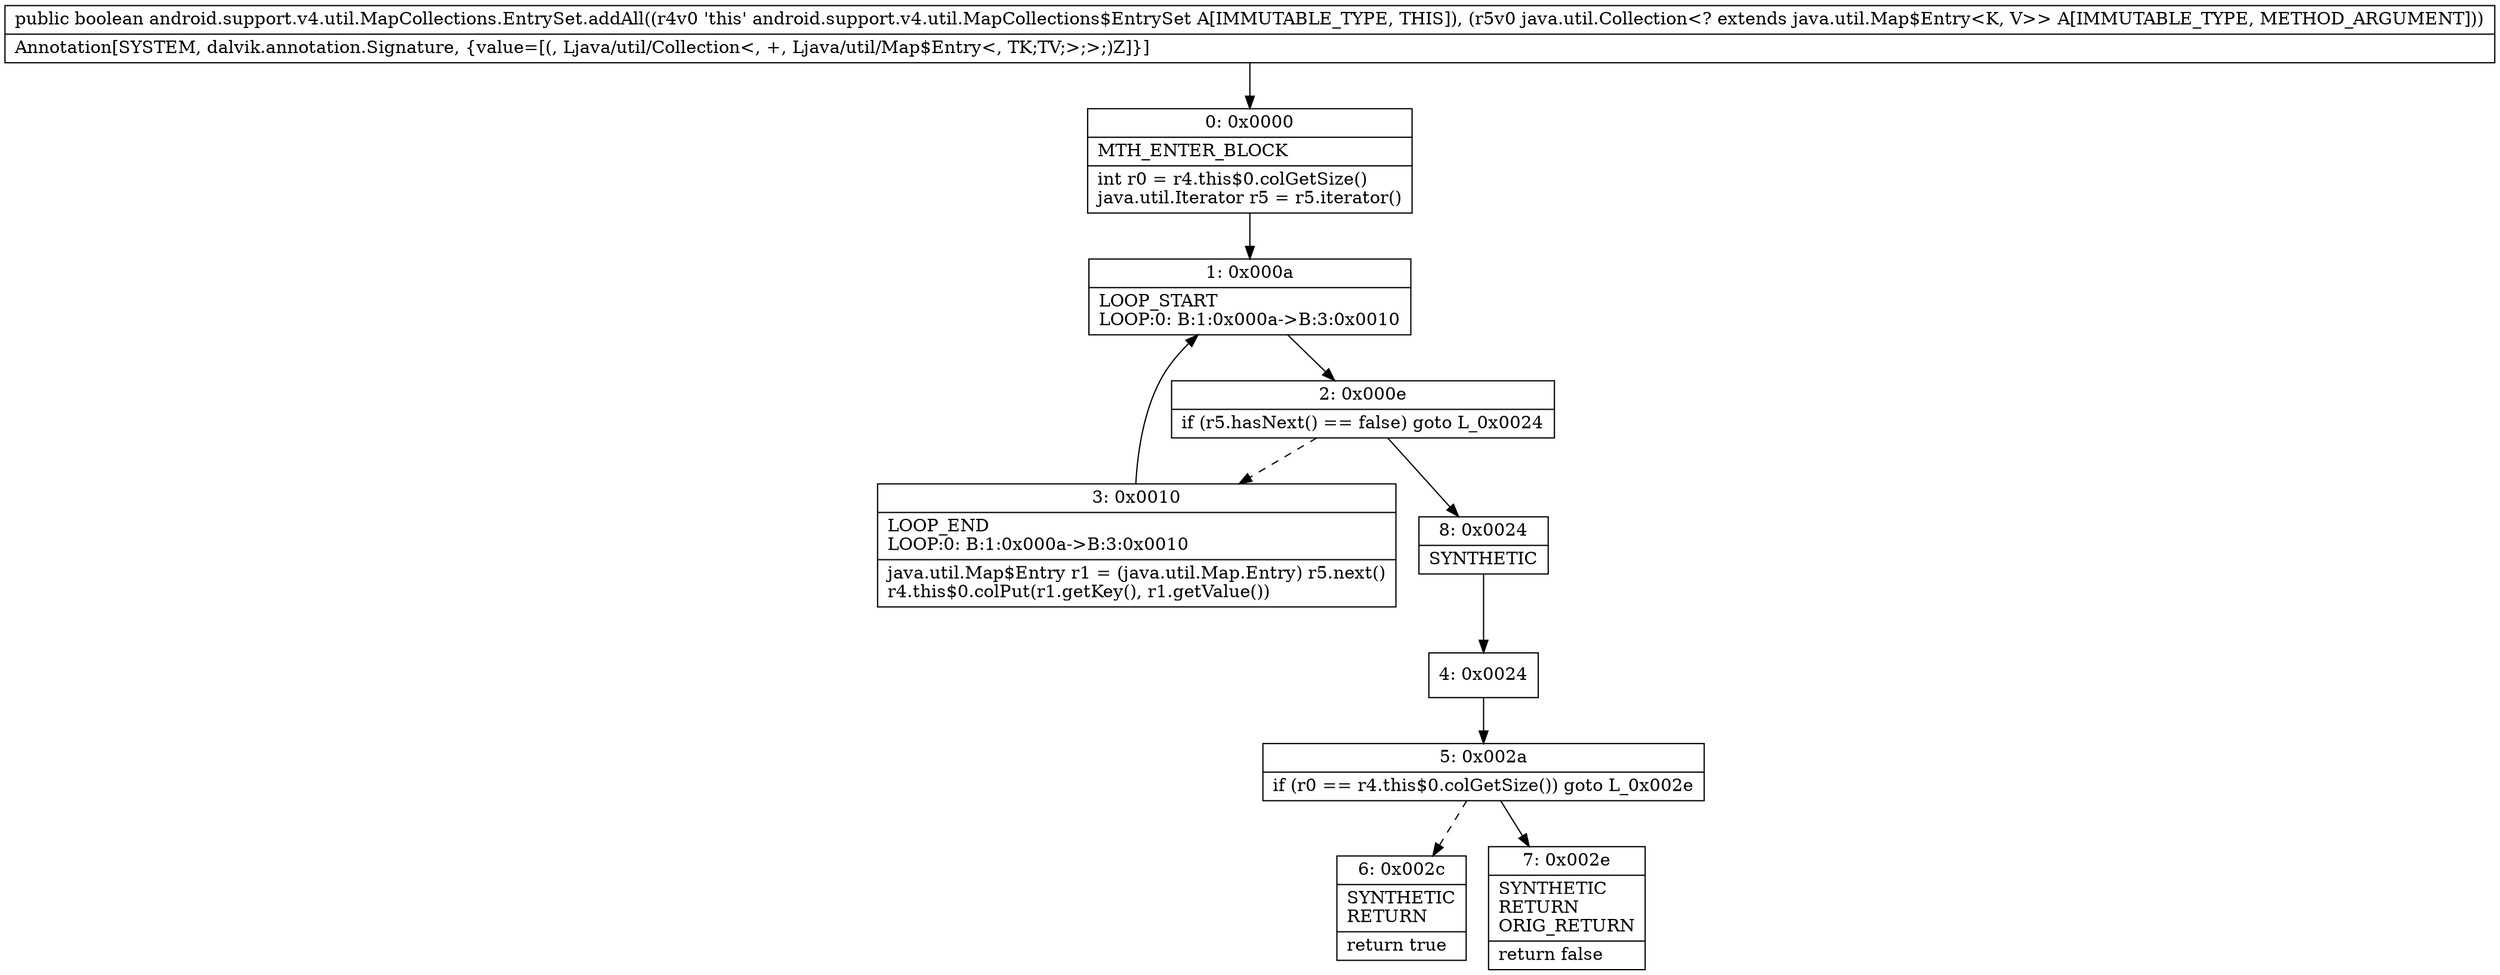 digraph "CFG forandroid.support.v4.util.MapCollections.EntrySet.addAll(Ljava\/util\/Collection;)Z" {
Node_0 [shape=record,label="{0\:\ 0x0000|MTH_ENTER_BLOCK\l|int r0 = r4.this$0.colGetSize()\ljava.util.Iterator r5 = r5.iterator()\l}"];
Node_1 [shape=record,label="{1\:\ 0x000a|LOOP_START\lLOOP:0: B:1:0x000a\-\>B:3:0x0010\l}"];
Node_2 [shape=record,label="{2\:\ 0x000e|if (r5.hasNext() == false) goto L_0x0024\l}"];
Node_3 [shape=record,label="{3\:\ 0x0010|LOOP_END\lLOOP:0: B:1:0x000a\-\>B:3:0x0010\l|java.util.Map$Entry r1 = (java.util.Map.Entry) r5.next()\lr4.this$0.colPut(r1.getKey(), r1.getValue())\l}"];
Node_4 [shape=record,label="{4\:\ 0x0024}"];
Node_5 [shape=record,label="{5\:\ 0x002a|if (r0 == r4.this$0.colGetSize()) goto L_0x002e\l}"];
Node_6 [shape=record,label="{6\:\ 0x002c|SYNTHETIC\lRETURN\l|return true\l}"];
Node_7 [shape=record,label="{7\:\ 0x002e|SYNTHETIC\lRETURN\lORIG_RETURN\l|return false\l}"];
Node_8 [shape=record,label="{8\:\ 0x0024|SYNTHETIC\l}"];
MethodNode[shape=record,label="{public boolean android.support.v4.util.MapCollections.EntrySet.addAll((r4v0 'this' android.support.v4.util.MapCollections$EntrySet A[IMMUTABLE_TYPE, THIS]), (r5v0 java.util.Collection\<? extends java.util.Map$Entry\<K, V\>\> A[IMMUTABLE_TYPE, METHOD_ARGUMENT]))  | Annotation[SYSTEM, dalvik.annotation.Signature, \{value=[(, Ljava\/util\/Collection\<, +, Ljava\/util\/Map$Entry\<, TK;TV;\>;\>;)Z]\}]\l}"];
MethodNode -> Node_0;
Node_0 -> Node_1;
Node_1 -> Node_2;
Node_2 -> Node_3[style=dashed];
Node_2 -> Node_8;
Node_3 -> Node_1;
Node_4 -> Node_5;
Node_5 -> Node_6[style=dashed];
Node_5 -> Node_7;
Node_8 -> Node_4;
}


